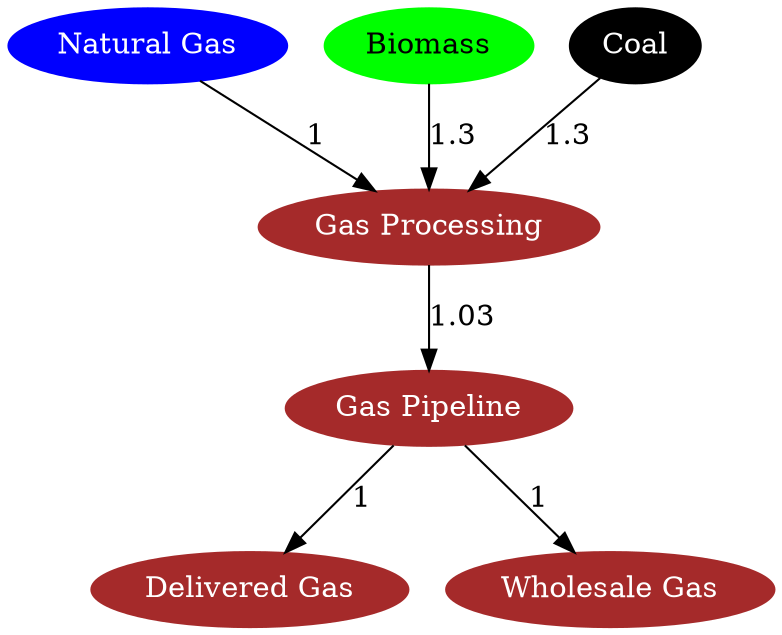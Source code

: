 digraph refining{
	ng[label="Natural Gas",style=filled,color=blue,fontcolor=white];
	bio[label="Biomass",style=filled,color=green];
	coal[label="Coal",style=filled,color=black,fontcolor=white];
	gasproc[label="Gas Processing",style=filled,color=brown,fontcolor=white];
	ng->gasproc[label=1]
	bio->gasproc[label=1.3]
	coal->gasproc[label=1.3]
	
	gaspipe[ label = "Gas Pipeline", style = filled, color = brown, fontcolor = white ];
	del_gas[ label = "Delivered Gas", style = filled, color = brown, fontcolor = white ];
	wh_gas[ label = "Wholesale Gas", style = filled, color = brown, fontcolor = white ];
	
	gasproc -> gaspipe[ label = 1.03 ];
	gaspipe -> del_gas[ label = 1 ];
	gaspipe -> wh_gas[ label = 1 ];
	
}